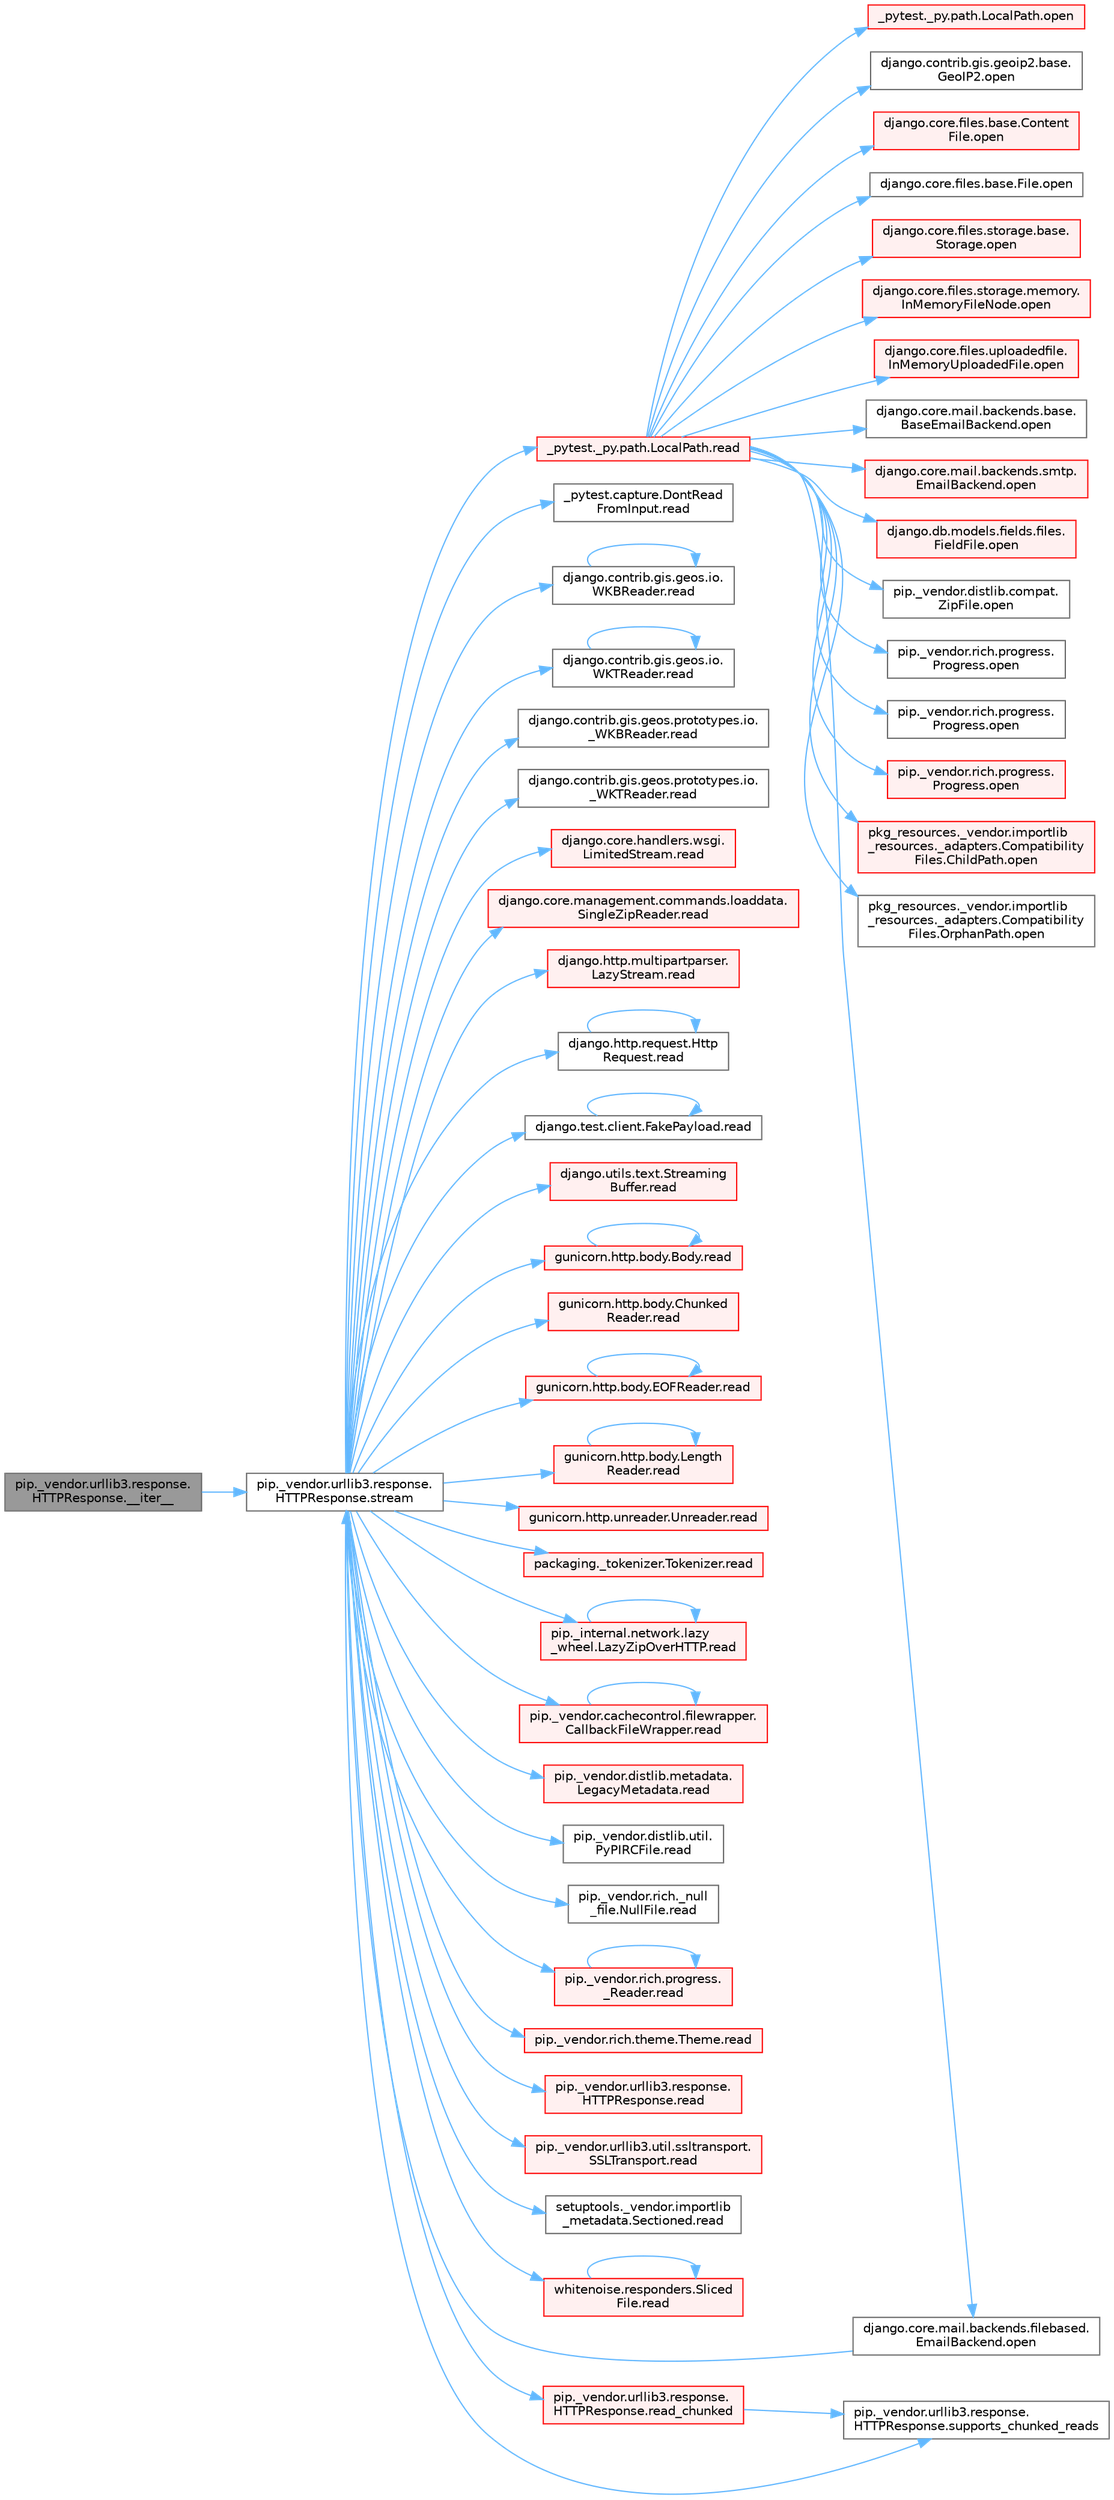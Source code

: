 digraph "pip._vendor.urllib3.response.HTTPResponse.__iter__"
{
 // LATEX_PDF_SIZE
  bgcolor="transparent";
  edge [fontname=Helvetica,fontsize=10,labelfontname=Helvetica,labelfontsize=10];
  node [fontname=Helvetica,fontsize=10,shape=box,height=0.2,width=0.4];
  rankdir="LR";
  Node1 [id="Node000001",label="pip._vendor.urllib3.response.\lHTTPResponse.__iter__",height=0.2,width=0.4,color="gray40", fillcolor="grey60", style="filled", fontcolor="black",tooltip=" "];
  Node1 -> Node2 [id="edge1_Node000001_Node000002",color="steelblue1",style="solid",tooltip=" "];
  Node2 [id="Node000002",label="pip._vendor.urllib3.response.\lHTTPResponse.stream",height=0.2,width=0.4,color="grey40", fillcolor="white", style="filled",URL="$classpip_1_1__vendor_1_1urllib3_1_1response_1_1_h_t_t_p_response.html#a8d802b25f09dd341838a1d631ffc4f62",tooltip=" "];
  Node2 -> Node3 [id="edge2_Node000002_Node000003",color="steelblue1",style="solid",tooltip=" "];
  Node3 [id="Node000003",label="_pytest._py.path.LocalPath.read",height=0.2,width=0.4,color="red", fillcolor="#FFF0F0", style="filled",URL="$class__pytest_1_1__py_1_1path_1_1_local_path.html#a8640b65f715ce8a258379deb78a68fd8",tooltip=" "];
  Node3 -> Node4 [id="edge3_Node000003_Node000004",color="steelblue1",style="solid",tooltip=" "];
  Node4 [id="Node000004",label="_pytest._py.path.LocalPath.open",height=0.2,width=0.4,color="red", fillcolor="#FFF0F0", style="filled",URL="$class__pytest_1_1__py_1_1path_1_1_local_path.html#ac72dbda993b11dc52a738bfc6267dda0",tooltip=" "];
  Node3 -> Node240 [id="edge4_Node000003_Node000240",color="steelblue1",style="solid",tooltip=" "];
  Node240 [id="Node000240",label="django.contrib.gis.geoip2.base.\lGeoIP2.open",height=0.2,width=0.4,color="grey40", fillcolor="white", style="filled",URL="$classdjango_1_1contrib_1_1gis_1_1geoip2_1_1base_1_1_geo_i_p2.html#a39b20c40f1d3f4e4a37f9a4b8cd40e4d",tooltip=" "];
  Node3 -> Node241 [id="edge5_Node000003_Node000241",color="steelblue1",style="solid",tooltip=" "];
  Node241 [id="Node000241",label="django.core.files.base.Content\lFile.open",height=0.2,width=0.4,color="red", fillcolor="#FFF0F0", style="filled",URL="$classdjango_1_1core_1_1files_1_1base_1_1_content_file.html#a2d9c2fb349c078834c401c23b3b10250",tooltip=" "];
  Node3 -> Node345 [id="edge6_Node000003_Node000345",color="steelblue1",style="solid",tooltip=" "];
  Node345 [id="Node000345",label="django.core.files.base.File.open",height=0.2,width=0.4,color="grey40", fillcolor="white", style="filled",URL="$classdjango_1_1core_1_1files_1_1base_1_1_file.html#a77453efc21bb631b97bff9f6aff27eb1",tooltip=" "];
  Node3 -> Node346 [id="edge7_Node000003_Node000346",color="steelblue1",style="solid",tooltip=" "];
  Node346 [id="Node000346",label="django.core.files.storage.base.\lStorage.open",height=0.2,width=0.4,color="red", fillcolor="#FFF0F0", style="filled",URL="$classdjango_1_1core_1_1files_1_1storage_1_1base_1_1_storage.html#a83f5a2f19c0564c4a1732f88b32c4b49",tooltip=" "];
  Node3 -> Node812 [id="edge8_Node000003_Node000812",color="steelblue1",style="solid",tooltip=" "];
  Node812 [id="Node000812",label="django.core.files.storage.memory.\lInMemoryFileNode.open",height=0.2,width=0.4,color="red", fillcolor="#FFF0F0", style="filled",URL="$classdjango_1_1core_1_1files_1_1storage_1_1memory_1_1_in_memory_file_node.html#a5c6b58cc9c725338da58591f6c689798",tooltip=" "];
  Node3 -> Node816 [id="edge9_Node000003_Node000816",color="steelblue1",style="solid",tooltip=" "];
  Node816 [id="Node000816",label="django.core.files.uploadedfile.\lInMemoryUploadedFile.open",height=0.2,width=0.4,color="red", fillcolor="#FFF0F0", style="filled",URL="$classdjango_1_1core_1_1files_1_1uploadedfile_1_1_in_memory_uploaded_file.html#a7f211d59dc27d050a61d27ca2e0f5f40",tooltip=" "];
  Node3 -> Node817 [id="edge10_Node000003_Node000817",color="steelblue1",style="solid",tooltip=" "];
  Node817 [id="Node000817",label="django.core.mail.backends.base.\lBaseEmailBackend.open",height=0.2,width=0.4,color="grey40", fillcolor="white", style="filled",URL="$classdjango_1_1core_1_1mail_1_1backends_1_1base_1_1_base_email_backend.html#af6f1cc1a0a6e09c1461109c5dab1557b",tooltip=" "];
  Node3 -> Node818 [id="edge11_Node000003_Node000818",color="steelblue1",style="solid",tooltip=" "];
  Node818 [id="Node000818",label="django.core.mail.backends.filebased.\lEmailBackend.open",height=0.2,width=0.4,color="grey40", fillcolor="white", style="filled",URL="$classdjango_1_1core_1_1mail_1_1backends_1_1filebased_1_1_email_backend.html#acc1a9fd1f47e8c6b22587d70427d0bf9",tooltip=" "];
  Node818 -> Node2 [id="edge12_Node000818_Node000002",color="steelblue1",style="solid",tooltip=" "];
  Node3 -> Node819 [id="edge13_Node000003_Node000819",color="steelblue1",style="solid",tooltip=" "];
  Node819 [id="Node000819",label="django.core.mail.backends.smtp.\lEmailBackend.open",height=0.2,width=0.4,color="red", fillcolor="#FFF0F0", style="filled",URL="$classdjango_1_1core_1_1mail_1_1backends_1_1smtp_1_1_email_backend.html#a739b3a346c87c0fd9854f988b8a4dd3a",tooltip=" "];
  Node3 -> Node837 [id="edge14_Node000003_Node000837",color="steelblue1",style="solid",tooltip=" "];
  Node837 [id="Node000837",label="django.db.models.fields.files.\lFieldFile.open",height=0.2,width=0.4,color="red", fillcolor="#FFF0F0", style="filled",URL="$classdjango_1_1db_1_1models_1_1fields_1_1files_1_1_field_file.html#ac17332adacb50b3ff23da63ecbe5561f",tooltip=" "];
  Node3 -> Node849 [id="edge15_Node000003_Node000849",color="steelblue1",style="solid",tooltip=" "];
  Node849 [id="Node000849",label="pip._vendor.distlib.compat.\lZipFile.open",height=0.2,width=0.4,color="grey40", fillcolor="white", style="filled",URL="$classpip_1_1__vendor_1_1distlib_1_1compat_1_1_zip_file.html#a50609c5c9b216af3068c9c2881abdeda",tooltip=" "];
  Node3 -> Node850 [id="edge16_Node000003_Node000850",color="steelblue1",style="solid",tooltip=" "];
  Node850 [id="Node000850",label="pip._vendor.rich.progress.\lProgress.open",height=0.2,width=0.4,color="grey40", fillcolor="white", style="filled",URL="$classpip_1_1__vendor_1_1rich_1_1progress_1_1_progress.html#a4191cf7b2aa691672113b93721a54ec3",tooltip=" "];
  Node3 -> Node851 [id="edge17_Node000003_Node000851",color="steelblue1",style="solid",tooltip=" "];
  Node851 [id="Node000851",label="pip._vendor.rich.progress.\lProgress.open",height=0.2,width=0.4,color="grey40", fillcolor="white", style="filled",URL="$classpip_1_1__vendor_1_1rich_1_1progress_1_1_progress.html#a4311f481b1ced83aa9a73d40166f53c8",tooltip=" "];
  Node3 -> Node852 [id="edge18_Node000003_Node000852",color="steelblue1",style="solid",tooltip=" "];
  Node852 [id="Node000852",label="pip._vendor.rich.progress.\lProgress.open",height=0.2,width=0.4,color="red", fillcolor="#FFF0F0", style="filled",URL="$classpip_1_1__vendor_1_1rich_1_1progress_1_1_progress.html#a204bface9fc63d04e72844b751bcd8e3",tooltip=" "];
  Node3 -> Node2859 [id="edge19_Node000003_Node002859",color="steelblue1",style="solid",tooltip=" "];
  Node2859 [id="Node002859",label="pkg_resources._vendor.importlib\l_resources._adapters.Compatibility\lFiles.ChildPath.open",height=0.2,width=0.4,color="red", fillcolor="#FFF0F0", style="filled",URL="$classpkg__resources_1_1__vendor_1_1importlib__resources_1_1__adapters_1_1_compatibility_files_1_1_child_path.html#ab1f332324be2f6936683457a7326a7d8",tooltip=" "];
  Node3 -> Node2861 [id="edge20_Node000003_Node002861",color="steelblue1",style="solid",tooltip=" "];
  Node2861 [id="Node002861",label="pkg_resources._vendor.importlib\l_resources._adapters.Compatibility\lFiles.OrphanPath.open",height=0.2,width=0.4,color="grey40", fillcolor="white", style="filled",URL="$classpkg__resources_1_1__vendor_1_1importlib__resources_1_1__adapters_1_1_compatibility_files_1_1_orphan_path.html#ad2a41dfb5cde13b349bb44d4e8e6ae71",tooltip=" "];
  Node2 -> Node449 [id="edge21_Node000002_Node000449",color="steelblue1",style="solid",tooltip=" "];
  Node449 [id="Node000449",label="_pytest.capture.DontRead\lFromInput.read",height=0.2,width=0.4,color="grey40", fillcolor="white", style="filled",URL="$class__pytest_1_1capture_1_1_dont_read_from_input.html#abe84d6d5626bed2fa4f52408d2b95d3f",tooltip=" "];
  Node2 -> Node450 [id="edge22_Node000002_Node000450",color="steelblue1",style="solid",tooltip=" "];
  Node450 [id="Node000450",label="django.contrib.gis.geos.io.\lWKBReader.read",height=0.2,width=0.4,color="grey40", fillcolor="white", style="filled",URL="$classdjango_1_1contrib_1_1gis_1_1geos_1_1io_1_1_w_k_b_reader.html#a690153c2f609f20814011beceded4ce6",tooltip=" "];
  Node450 -> Node450 [id="edge23_Node000450_Node000450",color="steelblue1",style="solid",tooltip=" "];
  Node2 -> Node451 [id="edge24_Node000002_Node000451",color="steelblue1",style="solid",tooltip=" "];
  Node451 [id="Node000451",label="django.contrib.gis.geos.io.\lWKTReader.read",height=0.2,width=0.4,color="grey40", fillcolor="white", style="filled",URL="$classdjango_1_1contrib_1_1gis_1_1geos_1_1io_1_1_w_k_t_reader.html#af8cdf42c9388b4ca18b86af2cd174dd0",tooltip=" "];
  Node451 -> Node451 [id="edge25_Node000451_Node000451",color="steelblue1",style="solid",tooltip=" "];
  Node2 -> Node452 [id="edge26_Node000002_Node000452",color="steelblue1",style="solid",tooltip=" "];
  Node452 [id="Node000452",label="django.contrib.gis.geos.prototypes.io.\l_WKBReader.read",height=0.2,width=0.4,color="grey40", fillcolor="white", style="filled",URL="$classdjango_1_1contrib_1_1gis_1_1geos_1_1prototypes_1_1io_1_1___w_k_b_reader.html#a71e78ed5a74b998533ef3801723a5827",tooltip=" "];
  Node2 -> Node453 [id="edge27_Node000002_Node000453",color="steelblue1",style="solid",tooltip=" "];
  Node453 [id="Node000453",label="django.contrib.gis.geos.prototypes.io.\l_WKTReader.read",height=0.2,width=0.4,color="grey40", fillcolor="white", style="filled",URL="$classdjango_1_1contrib_1_1gis_1_1geos_1_1prototypes_1_1io_1_1___w_k_t_reader.html#a97b2007978d99bec56d1bbf4091dd46a",tooltip=" "];
  Node2 -> Node454 [id="edge28_Node000002_Node000454",color="steelblue1",style="solid",tooltip=" "];
  Node454 [id="Node000454",label="django.core.handlers.wsgi.\lLimitedStream.read",height=0.2,width=0.4,color="red", fillcolor="#FFF0F0", style="filled",URL="$classdjango_1_1core_1_1handlers_1_1wsgi_1_1_limited_stream.html#a01766186550a2bafd2a0c0cac1117797",tooltip=" "];
  Node2 -> Node458 [id="edge29_Node000002_Node000458",color="steelblue1",style="solid",tooltip=" "];
  Node458 [id="Node000458",label="django.core.management.commands.loaddata.\lSingleZipReader.read",height=0.2,width=0.4,color="red", fillcolor="#FFF0F0", style="filled",URL="$classdjango_1_1core_1_1management_1_1commands_1_1loaddata_1_1_single_zip_reader.html#a6c6512afb638e535f6d9973329238ec1",tooltip=" "];
  Node2 -> Node463 [id="edge30_Node000002_Node000463",color="steelblue1",style="solid",tooltip=" "];
  Node463 [id="Node000463",label="django.http.multipartparser.\lLazyStream.read",height=0.2,width=0.4,color="red", fillcolor="#FFF0F0", style="filled",URL="$classdjango_1_1http_1_1multipartparser_1_1_lazy_stream.html#af5553676fbef507453fe16dbce30f2d6",tooltip=" "];
  Node2 -> Node466 [id="edge31_Node000002_Node000466",color="steelblue1",style="solid",tooltip=" "];
  Node466 [id="Node000466",label="django.http.request.Http\lRequest.read",height=0.2,width=0.4,color="grey40", fillcolor="white", style="filled",URL="$classdjango_1_1http_1_1request_1_1_http_request.html#a7b5205e754042f5dc1400c5f6884da05",tooltip=" "];
  Node466 -> Node466 [id="edge32_Node000466_Node000466",color="steelblue1",style="solid",tooltip=" "];
  Node2 -> Node467 [id="edge33_Node000002_Node000467",color="steelblue1",style="solid",tooltip=" "];
  Node467 [id="Node000467",label="django.test.client.FakePayload.read",height=0.2,width=0.4,color="grey40", fillcolor="white", style="filled",URL="$classdjango_1_1test_1_1client_1_1_fake_payload.html#a4968728a37f7ecfa436f7156923f32fc",tooltip=" "];
  Node467 -> Node467 [id="edge34_Node000467_Node000467",color="steelblue1",style="solid",tooltip=" "];
  Node2 -> Node468 [id="edge35_Node000002_Node000468",color="steelblue1",style="solid",tooltip=" "];
  Node468 [id="Node000468",label="django.utils.text.Streaming\lBuffer.read",height=0.2,width=0.4,color="red", fillcolor="#FFF0F0", style="filled",URL="$classdjango_1_1utils_1_1text_1_1_streaming_buffer.html#a0d8c76cbb45b290915e65a79dabe0d7b",tooltip=" "];
  Node2 -> Node503 [id="edge36_Node000002_Node000503",color="steelblue1",style="solid",tooltip=" "];
  Node503 [id="Node000503",label="gunicorn.http.body.Body.read",height=0.2,width=0.4,color="red", fillcolor="#FFF0F0", style="filled",URL="$classgunicorn_1_1http_1_1body_1_1_body.html#a26fa33ab9da80d4da60638f902d8bbd8",tooltip=" "];
  Node503 -> Node503 [id="edge37_Node000503_Node000503",color="steelblue1",style="solid",tooltip=" "];
  Node2 -> Node506 [id="edge38_Node000002_Node000506",color="steelblue1",style="solid",tooltip=" "];
  Node506 [id="Node000506",label="gunicorn.http.body.Chunked\lReader.read",height=0.2,width=0.4,color="red", fillcolor="#FFF0F0", style="filled",URL="$classgunicorn_1_1http_1_1body_1_1_chunked_reader.html#aa291cdee58cf19e63d92914442ab2d7e",tooltip=" "];
  Node2 -> Node512 [id="edge39_Node000002_Node000512",color="steelblue1",style="solid",tooltip=" "];
  Node512 [id="Node000512",label="gunicorn.http.body.EOFReader.read",height=0.2,width=0.4,color="red", fillcolor="#FFF0F0", style="filled",URL="$classgunicorn_1_1http_1_1body_1_1_e_o_f_reader.html#a6ae0aab25c53911d59fcbb87c1dfa602",tooltip=" "];
  Node512 -> Node512 [id="edge40_Node000512_Node000512",color="steelblue1",style="solid",tooltip=" "];
  Node2 -> Node515 [id="edge41_Node000002_Node000515",color="steelblue1",style="solid",tooltip=" "];
  Node515 [id="Node000515",label="gunicorn.http.body.Length\lReader.read",height=0.2,width=0.4,color="red", fillcolor="#FFF0F0", style="filled",URL="$classgunicorn_1_1http_1_1body_1_1_length_reader.html#a78c9415492b01b7b1553a481fe9aef7e",tooltip=" "];
  Node515 -> Node515 [id="edge42_Node000515_Node000515",color="steelblue1",style="solid",tooltip=" "];
  Node2 -> Node517 [id="edge43_Node000002_Node000517",color="steelblue1",style="solid",tooltip=" "];
  Node517 [id="Node000517",label="gunicorn.http.unreader.Unreader.read",height=0.2,width=0.4,color="red", fillcolor="#FFF0F0", style="filled",URL="$classgunicorn_1_1http_1_1unreader_1_1_unreader.html#a4d05a3b72ffb1dd09d3e4b3dd1d1e44c",tooltip=" "];
  Node2 -> Node4290 [id="edge44_Node000002_Node004290",color="steelblue1",style="solid",tooltip=" "];
  Node4290 [id="Node004290",label="packaging._tokenizer.Tokenizer.read",height=0.2,width=0.4,color="red", fillcolor="#FFF0F0", style="filled",URL="$classpackaging_1_1__tokenizer_1_1_tokenizer.html#a0338e1186dd1574082f047fdff9b3b2d",tooltip=" "];
  Node2 -> Node4291 [id="edge45_Node000002_Node004291",color="steelblue1",style="solid",tooltip=" "];
  Node4291 [id="Node004291",label="pip._internal.network.lazy\l_wheel.LazyZipOverHTTP.read",height=0.2,width=0.4,color="red", fillcolor="#FFF0F0", style="filled",URL="$classpip_1_1__internal_1_1network_1_1lazy__wheel_1_1_lazy_zip_over_h_t_t_p.html#adb8837e292941df2568b4de4082ecf19",tooltip=" "];
  Node4291 -> Node4291 [id="edge46_Node004291_Node004291",color="steelblue1",style="solid",tooltip=" "];
  Node2 -> Node4305 [id="edge47_Node000002_Node004305",color="steelblue1",style="solid",tooltip=" "];
  Node4305 [id="Node004305",label="pip._vendor.cachecontrol.filewrapper.\lCallbackFileWrapper.read",height=0.2,width=0.4,color="red", fillcolor="#FFF0F0", style="filled",URL="$classpip_1_1__vendor_1_1cachecontrol_1_1filewrapper_1_1_callback_file_wrapper.html#afceb112c071f7b24b9db274a61213b68",tooltip=" "];
  Node4305 -> Node4305 [id="edge48_Node004305_Node004305",color="steelblue1",style="solid",tooltip=" "];
  Node2 -> Node4307 [id="edge49_Node000002_Node004307",color="steelblue1",style="solid",tooltip=" "];
  Node4307 [id="Node004307",label="pip._vendor.distlib.metadata.\lLegacyMetadata.read",height=0.2,width=0.4,color="red", fillcolor="#FFF0F0", style="filled",URL="$classpip_1_1__vendor_1_1distlib_1_1metadata_1_1_legacy_metadata.html#a5473003d19554803bc6f7f4af863060f",tooltip=" "];
  Node2 -> Node4309 [id="edge50_Node000002_Node004309",color="steelblue1",style="solid",tooltip=" "];
  Node4309 [id="Node004309",label="pip._vendor.distlib.util.\lPyPIRCFile.read",height=0.2,width=0.4,color="grey40", fillcolor="white", style="filled",URL="$classpip_1_1__vendor_1_1distlib_1_1util_1_1_py_p_i_r_c_file.html#a9db831938fff0ca340efdb70381bc7b1",tooltip=" "];
  Node2 -> Node4310 [id="edge51_Node000002_Node004310",color="steelblue1",style="solid",tooltip=" "];
  Node4310 [id="Node004310",label="pip._vendor.rich._null\l_file.NullFile.read",height=0.2,width=0.4,color="grey40", fillcolor="white", style="filled",URL="$classpip_1_1__vendor_1_1rich_1_1__null__file_1_1_null_file.html#a34cd6b7fcb25c35b0edeb1a291403522",tooltip=" "];
  Node2 -> Node4311 [id="edge52_Node000002_Node004311",color="steelblue1",style="solid",tooltip=" "];
  Node4311 [id="Node004311",label="pip._vendor.rich.progress.\l_Reader.read",height=0.2,width=0.4,color="red", fillcolor="#FFF0F0", style="filled",URL="$classpip_1_1__vendor_1_1rich_1_1progress_1_1___reader.html#abc9a19c1ccc4057e665996a500814420",tooltip=" "];
  Node4311 -> Node4311 [id="edge53_Node004311_Node004311",color="steelblue1",style="solid",tooltip=" "];
  Node2 -> Node4312 [id="edge54_Node000002_Node004312",color="steelblue1",style="solid",tooltip=" "];
  Node4312 [id="Node004312",label="pip._vendor.rich.theme.Theme.read",height=0.2,width=0.4,color="red", fillcolor="#FFF0F0", style="filled",URL="$classpip_1_1__vendor_1_1rich_1_1theme_1_1_theme.html#af15902d143164bd9dace530822864b4f",tooltip=" "];
  Node2 -> Node4315 [id="edge55_Node000002_Node004315",color="steelblue1",style="solid",tooltip=" "];
  Node4315 [id="Node004315",label="pip._vendor.urllib3.response.\lHTTPResponse.read",height=0.2,width=0.4,color="red", fillcolor="#FFF0F0", style="filled",URL="$classpip_1_1__vendor_1_1urllib3_1_1response_1_1_h_t_t_p_response.html#af2e8ded2867c7f29976cbe251a10178f",tooltip=" "];
  Node2 -> Node4321 [id="edge56_Node000002_Node004321",color="steelblue1",style="solid",tooltip=" "];
  Node4321 [id="Node004321",label="pip._vendor.urllib3.util.ssltransport.\lSSLTransport.read",height=0.2,width=0.4,color="red", fillcolor="#FFF0F0", style="filled",URL="$classpip_1_1__vendor_1_1urllib3_1_1util_1_1ssltransport_1_1_s_s_l_transport.html#a3311c85a8b31a1b389bd7013abdf6fd3",tooltip=" "];
  Node2 -> Node4330 [id="edge57_Node000002_Node004330",color="steelblue1",style="solid",tooltip=" "];
  Node4330 [id="Node004330",label="setuptools._vendor.importlib\l_metadata.Sectioned.read",height=0.2,width=0.4,color="grey40", fillcolor="white", style="filled",URL="$classsetuptools_1_1__vendor_1_1importlib__metadata_1_1_sectioned.html#aee19f1f55f0052af789e28b91d52c5bb",tooltip=" "];
  Node2 -> Node4331 [id="edge58_Node000002_Node004331",color="steelblue1",style="solid",tooltip=" "];
  Node4331 [id="Node004331",label="whitenoise.responders.Sliced\lFile.read",height=0.2,width=0.4,color="red", fillcolor="#FFF0F0", style="filled",URL="$classwhitenoise_1_1responders_1_1_sliced_file.html#af949d31457d709043147db62165bfa8d",tooltip=" "];
  Node4331 -> Node4331 [id="edge59_Node004331_Node004331",color="steelblue1",style="solid",tooltip=" "];
  Node2 -> Node4522 [id="edge60_Node000002_Node004522",color="steelblue1",style="solid",tooltip=" "];
  Node4522 [id="Node004522",label="pip._vendor.urllib3.response.\lHTTPResponse.read_chunked",height=0.2,width=0.4,color="red", fillcolor="#FFF0F0", style="filled",URL="$classpip_1_1__vendor_1_1urllib3_1_1response_1_1_h_t_t_p_response.html#a6d821d8da48e729768e93a7058db6d8e",tooltip=" "];
  Node4522 -> Node4525 [id="edge61_Node004522_Node004525",color="steelblue1",style="solid",tooltip=" "];
  Node4525 [id="Node004525",label="pip._vendor.urllib3.response.\lHTTPResponse.supports_chunked_reads",height=0.2,width=0.4,color="grey40", fillcolor="white", style="filled",URL="$classpip_1_1__vendor_1_1urllib3_1_1response_1_1_h_t_t_p_response.html#afa15113301e38f53d0d0b03699d8c141",tooltip=" "];
  Node2 -> Node4525 [id="edge62_Node000002_Node004525",color="steelblue1",style="solid",tooltip=" "];
}
